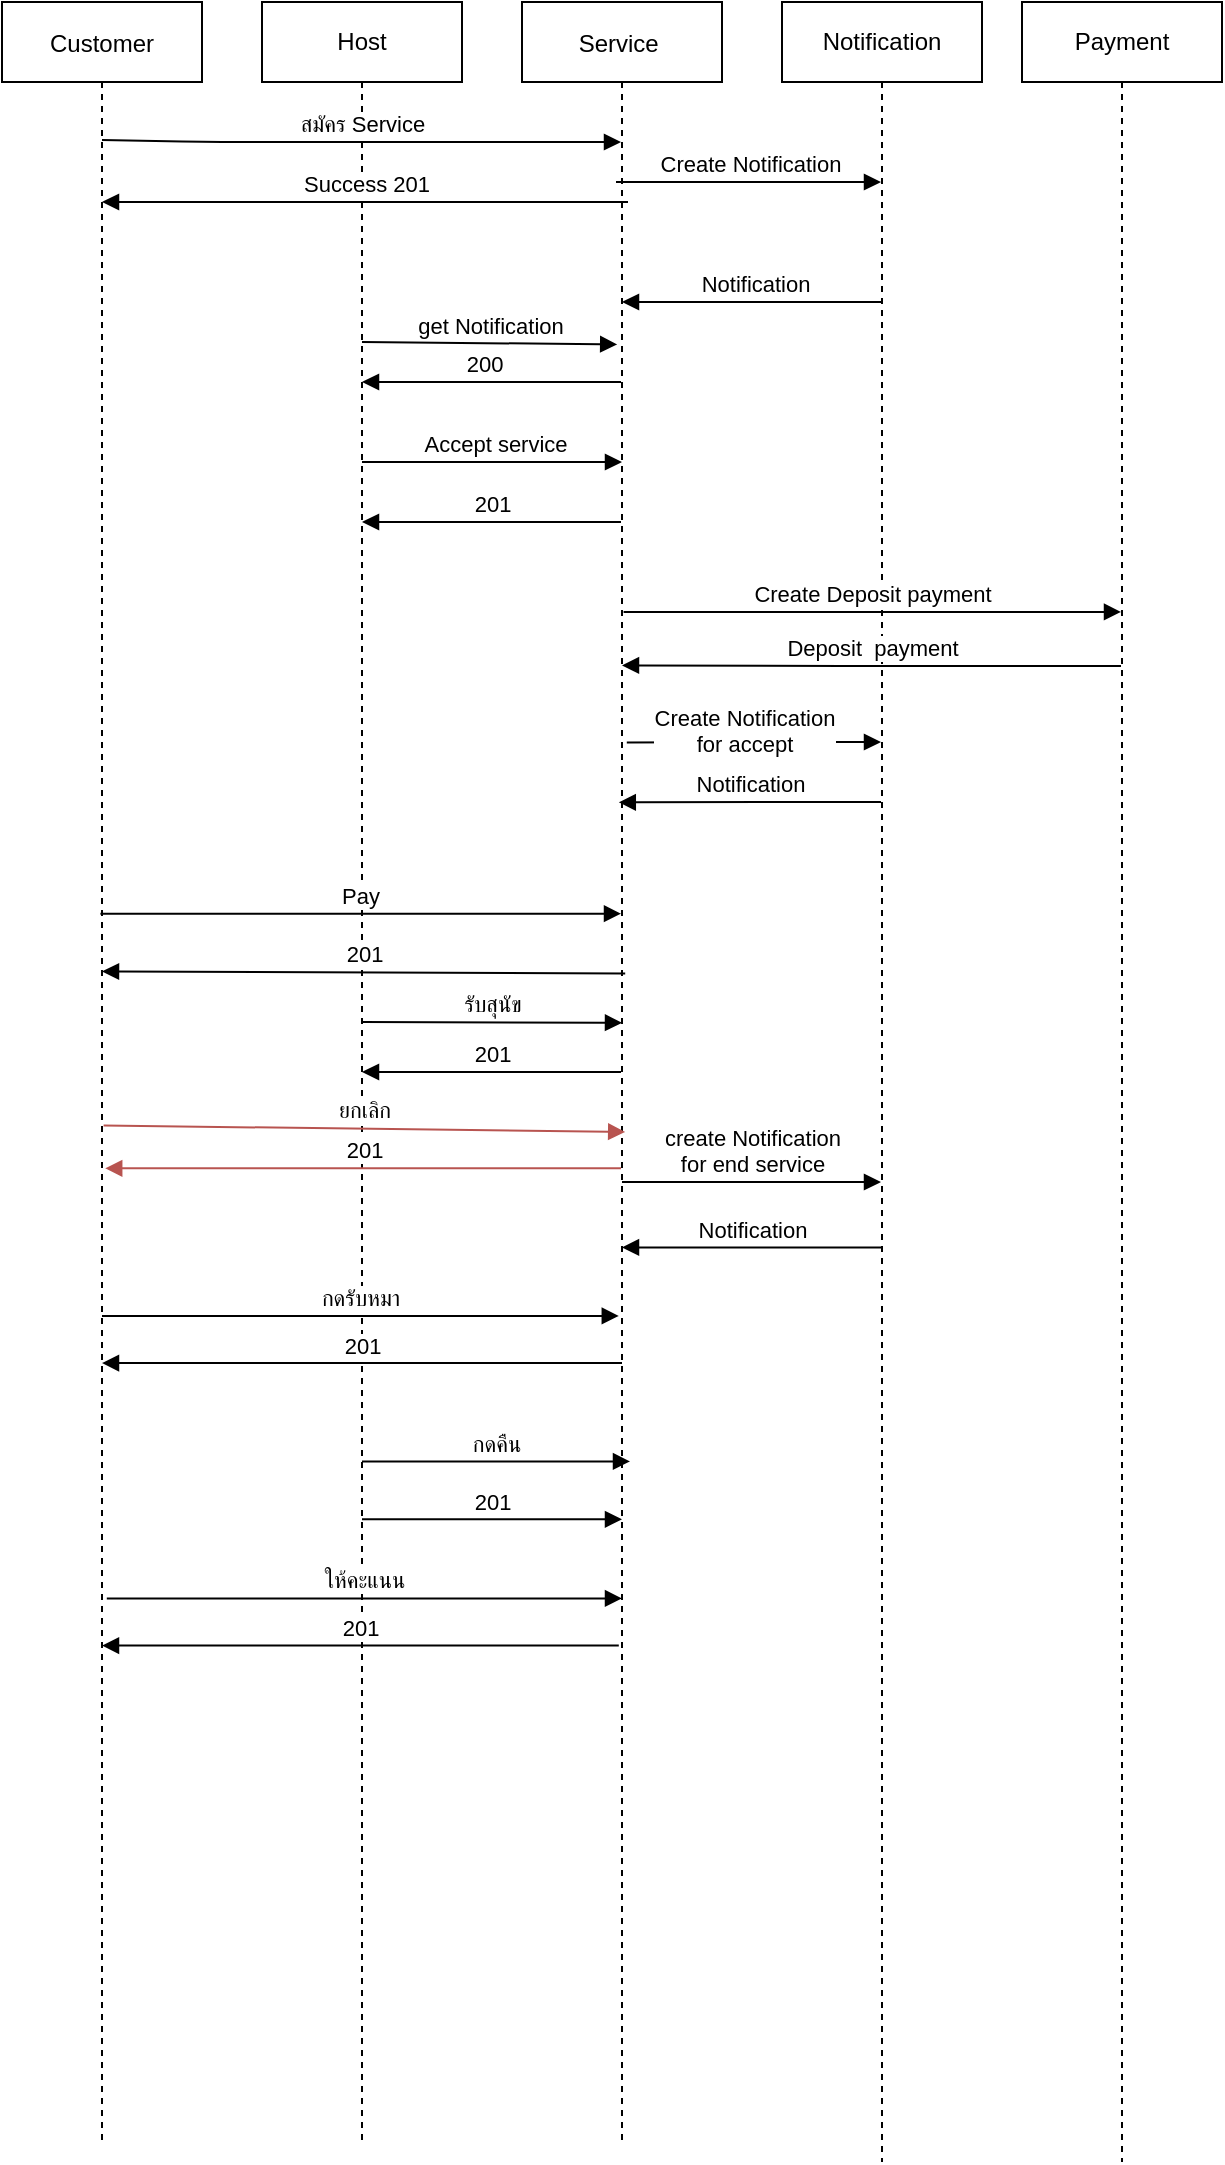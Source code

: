 <mxfile version="14.6.3" type="github">
  <diagram id="kgpKYQtTHZ0yAKxKKP6v" name="Page-1">
    <mxGraphModel dx="1038" dy="580" grid="1" gridSize="10" guides="1" tooltips="1" connect="1" arrows="1" fold="1" page="1" pageScale="1" pageWidth="850" pageHeight="1100" math="0" shadow="0">
      <root>
        <mxCell id="0" />
        <mxCell id="1" parent="0" />
        <mxCell id="3nuBFxr9cyL0pnOWT2aG-1" value="Customer" style="shape=umlLifeline;perimeter=lifelinePerimeter;container=1;collapsible=0;recursiveResize=0;rounded=0;shadow=0;strokeWidth=1;" parent="1" vertex="1">
          <mxGeometry x="100" y="80" width="100" height="1070" as="geometry" />
        </mxCell>
        <mxCell id="3nuBFxr9cyL0pnOWT2aG-5" value="Service " style="shape=umlLifeline;perimeter=lifelinePerimeter;container=1;collapsible=0;recursiveResize=0;rounded=0;shadow=0;strokeWidth=1;" parent="1" vertex="1">
          <mxGeometry x="360" y="80" width="100" height="1070" as="geometry" />
        </mxCell>
        <mxCell id="ohXcxpOozCTFB-AiFhN6-10" value="create Notification&lt;br&gt;for end service" style="html=1;verticalAlign=bottom;endArrow=block;" edge="1" parent="3nuBFxr9cyL0pnOWT2aG-5" target="vX45WFJF0L9HwvAfx8vY-3">
          <mxGeometry width="80" relative="1" as="geometry">
            <mxPoint x="50" y="590" as="sourcePoint" />
            <mxPoint x="130" y="590" as="targetPoint" />
          </mxGeometry>
        </mxCell>
        <mxCell id="vX45WFJF0L9HwvAfx8vY-2" value="Payment" style="shape=umlLifeline;perimeter=lifelinePerimeter;whiteSpace=wrap;html=1;container=1;collapsible=0;recursiveResize=0;outlineConnect=0;" parent="1" vertex="1">
          <mxGeometry x="610" y="80" width="100" height="1080" as="geometry" />
        </mxCell>
        <mxCell id="vX45WFJF0L9HwvAfx8vY-3" value="Notification" style="shape=umlLifeline;perimeter=lifelinePerimeter;whiteSpace=wrap;html=1;container=1;collapsible=0;recursiveResize=0;outlineConnect=0;" parent="1" vertex="1">
          <mxGeometry x="490" y="80" width="100" height="1080" as="geometry" />
        </mxCell>
        <mxCell id="vX45WFJF0L9HwvAfx8vY-1" value="Host" style="shape=umlLifeline;perimeter=lifelinePerimeter;whiteSpace=wrap;html=1;container=1;collapsible=0;recursiveResize=0;outlineConnect=0;" parent="1" vertex="1">
          <mxGeometry x="230" y="80" width="100" height="1070" as="geometry" />
        </mxCell>
        <mxCell id="vX45WFJF0L9HwvAfx8vY-32" value="get Notification" style="html=1;verticalAlign=bottom;endArrow=block;entryX=0.476;entryY=0.16;entryDx=0;entryDy=0;entryPerimeter=0;" parent="vX45WFJF0L9HwvAfx8vY-1" edge="1" target="3nuBFxr9cyL0pnOWT2aG-5">
          <mxGeometry width="80" relative="1" as="geometry">
            <mxPoint x="50" y="170" as="sourcePoint" />
            <mxPoint x="177" y="170" as="targetPoint" />
          </mxGeometry>
        </mxCell>
        <mxCell id="ohXcxpOozCTFB-AiFhN6-8" value="รับสุนัข" style="html=1;verticalAlign=bottom;endArrow=block;entryX=0.5;entryY=0.477;entryDx=0;entryDy=0;entryPerimeter=0;" edge="1" parent="vX45WFJF0L9HwvAfx8vY-1" target="3nuBFxr9cyL0pnOWT2aG-5">
          <mxGeometry width="80" relative="1" as="geometry">
            <mxPoint x="50" y="510" as="sourcePoint" />
            <mxPoint x="130" y="510" as="targetPoint" />
          </mxGeometry>
        </mxCell>
        <mxCell id="vX45WFJF0L9HwvAfx8vY-4" value="สมัคร Service" style="html=1;verticalAlign=bottom;endArrow=block;" parent="1" target="3nuBFxr9cyL0pnOWT2aG-5" edge="1">
          <mxGeometry width="80" relative="1" as="geometry">
            <mxPoint x="150" y="149" as="sourcePoint" />
            <mxPoint x="270" y="150" as="targetPoint" />
            <Array as="points">
              <mxPoint x="200" y="150" />
            </Array>
          </mxGeometry>
        </mxCell>
        <mxCell id="vX45WFJF0L9HwvAfx8vY-6" value="Success 201" style="html=1;verticalAlign=bottom;endArrow=block;" parent="1" target="3nuBFxr9cyL0pnOWT2aG-1" edge="1">
          <mxGeometry width="80" relative="1" as="geometry">
            <mxPoint x="413" y="180" as="sourcePoint" />
            <mxPoint x="400" y="200" as="targetPoint" />
            <Array as="points">
              <mxPoint x="370" y="180" />
              <mxPoint x="310" y="180" />
            </Array>
          </mxGeometry>
        </mxCell>
        <mxCell id="vX45WFJF0L9HwvAfx8vY-10" value="Create Notification" style="html=1;verticalAlign=bottom;endArrow=block;" parent="1" target="vX45WFJF0L9HwvAfx8vY-3" edge="1">
          <mxGeometry width="80" relative="1" as="geometry">
            <mxPoint x="407" y="170" as="sourcePoint" />
            <mxPoint x="520" y="210" as="targetPoint" />
          </mxGeometry>
        </mxCell>
        <mxCell id="vX45WFJF0L9HwvAfx8vY-11" value="&amp;nbsp;Notification" style="html=1;verticalAlign=bottom;endArrow=block;" parent="1" source="vX45WFJF0L9HwvAfx8vY-3" edge="1">
          <mxGeometry width="80" relative="1" as="geometry">
            <mxPoint x="470" y="230" as="sourcePoint" />
            <mxPoint x="410" y="230" as="targetPoint" />
            <Array as="points">
              <mxPoint x="480" y="230" />
            </Array>
          </mxGeometry>
        </mxCell>
        <mxCell id="vX45WFJF0L9HwvAfx8vY-14" value="&amp;nbsp;Accept service" style="html=1;verticalAlign=bottom;endArrow=block;" parent="1" source="vX45WFJF0L9HwvAfx8vY-1" edge="1">
          <mxGeometry width="80" relative="1" as="geometry">
            <mxPoint x="330" y="310" as="sourcePoint" />
            <mxPoint x="410" y="310" as="targetPoint" />
          </mxGeometry>
        </mxCell>
        <mxCell id="vX45WFJF0L9HwvAfx8vY-16" value="201" style="html=1;verticalAlign=bottom;endArrow=block;" parent="1" source="3nuBFxr9cyL0pnOWT2aG-5" target="vX45WFJF0L9HwvAfx8vY-1" edge="1">
          <mxGeometry width="80" relative="1" as="geometry">
            <mxPoint x="270" y="440" as="sourcePoint" />
            <mxPoint x="350" y="440" as="targetPoint" />
            <Array as="points">
              <mxPoint x="330" y="340" />
            </Array>
          </mxGeometry>
        </mxCell>
        <mxCell id="vX45WFJF0L9HwvAfx8vY-17" value="Create Notification&lt;br&gt;for accept" style="html=1;verticalAlign=bottom;endArrow=block;exitX=0.524;exitY=0.346;exitDx=0;exitDy=0;exitPerimeter=0;" parent="1" source="3nuBFxr9cyL0pnOWT2aG-5" target="vX45WFJF0L9HwvAfx8vY-3" edge="1">
          <mxGeometry x="-0.069" y="-10" width="80" relative="1" as="geometry">
            <mxPoint x="430" y="320" as="sourcePoint" />
            <mxPoint x="510" y="320" as="targetPoint" />
            <Array as="points">
              <mxPoint x="490" y="450" />
            </Array>
            <mxPoint as="offset" />
          </mxGeometry>
        </mxCell>
        <mxCell id="vX45WFJF0L9HwvAfx8vY-18" value="Notification" style="html=1;verticalAlign=bottom;endArrow=block;entryX=0.484;entryY=0.374;entryDx=0;entryDy=0;entryPerimeter=0;" parent="1" source="vX45WFJF0L9HwvAfx8vY-3" target="3nuBFxr9cyL0pnOWT2aG-5" edge="1">
          <mxGeometry width="80" relative="1" as="geometry">
            <mxPoint x="380" y="410" as="sourcePoint" />
            <mxPoint x="460" y="410" as="targetPoint" />
            <Array as="points">
              <mxPoint x="490" y="480" />
            </Array>
          </mxGeometry>
        </mxCell>
        <mxCell id="vX45WFJF0L9HwvAfx8vY-21" value="Create Deposit payment" style="html=1;verticalAlign=bottom;endArrow=block;exitX=0.508;exitY=0.285;exitDx=0;exitDy=0;exitPerimeter=0;" parent="1" edge="1" target="vX45WFJF0L9HwvAfx8vY-2" source="3nuBFxr9cyL0pnOWT2aG-5">
          <mxGeometry width="80" relative="1" as="geometry">
            <mxPoint x="414" y="320" as="sourcePoint" />
            <mxPoint x="666.5" y="320" as="targetPoint" />
          </mxGeometry>
        </mxCell>
        <mxCell id="vX45WFJF0L9HwvAfx8vY-22" value="Deposit&amp;nbsp; payment" style="html=1;verticalAlign=bottom;endArrow=block;entryX=0.5;entryY=0.31;entryDx=0;entryDy=0;entryPerimeter=0;" parent="1" source="vX45WFJF0L9HwvAfx8vY-2" target="3nuBFxr9cyL0pnOWT2aG-5" edge="1">
          <mxGeometry width="80" relative="1" as="geometry">
            <mxPoint x="450" y="450" as="sourcePoint" />
            <mxPoint x="530" y="450" as="targetPoint" />
            <Array as="points">
              <mxPoint x="530" y="412" />
            </Array>
          </mxGeometry>
        </mxCell>
        <mxCell id="vX45WFJF0L9HwvAfx8vY-25" value="200" style="html=1;verticalAlign=bottom;endArrow=block;" parent="1" source="3nuBFxr9cyL0pnOWT2aG-5" target="vX45WFJF0L9HwvAfx8vY-1" edge="1">
          <mxGeometry x="0.068" width="80" relative="1" as="geometry">
            <mxPoint x="300" y="390" as="sourcePoint" />
            <mxPoint x="380" y="390" as="targetPoint" />
            <Array as="points">
              <mxPoint x="340" y="270" />
              <mxPoint x="300" y="270" />
            </Array>
            <mxPoint as="offset" />
          </mxGeometry>
        </mxCell>
        <mxCell id="vX45WFJF0L9HwvAfx8vY-29" value="201" style="html=1;verticalAlign=bottom;endArrow=block;exitX=0.516;exitY=0.454;exitDx=0;exitDy=0;exitPerimeter=0;entryX=0.5;entryY=0.453;entryDx=0;entryDy=0;entryPerimeter=0;" parent="1" source="3nuBFxr9cyL0pnOWT2aG-5" edge="1" target="3nuBFxr9cyL0pnOWT2aG-1">
          <mxGeometry width="80" relative="1" as="geometry">
            <mxPoint x="190" y="620" as="sourcePoint" />
            <mxPoint x="150" y="590" as="targetPoint" />
          </mxGeometry>
        </mxCell>
        <mxCell id="vX45WFJF0L9HwvAfx8vY-28" value="Pay" style="html=1;verticalAlign=bottom;endArrow=block;exitX=0.492;exitY=0.426;exitDx=0;exitDy=0;exitPerimeter=0;" parent="1" target="3nuBFxr9cyL0pnOWT2aG-5" edge="1" source="3nuBFxr9cyL0pnOWT2aG-1">
          <mxGeometry width="80" relative="1" as="geometry">
            <mxPoint x="150" y="560" as="sourcePoint" />
            <mxPoint x="230" y="560" as="targetPoint" />
          </mxGeometry>
        </mxCell>
        <mxCell id="ohXcxpOozCTFB-AiFhN6-9" value="201" style="html=1;verticalAlign=bottom;endArrow=block;" edge="1" parent="1" source="3nuBFxr9cyL0pnOWT2aG-5" target="vX45WFJF0L9HwvAfx8vY-1">
          <mxGeometry width="80" relative="1" as="geometry">
            <mxPoint x="300" y="630" as="sourcePoint" />
            <mxPoint x="380" y="630" as="targetPoint" />
          </mxGeometry>
        </mxCell>
        <mxCell id="ohXcxpOozCTFB-AiFhN6-11" value="Notification" style="html=1;verticalAlign=bottom;endArrow=block;entryX=0.5;entryY=0.582;entryDx=0;entryDy=0;entryPerimeter=0;" edge="1" parent="1" source="vX45WFJF0L9HwvAfx8vY-3" target="3nuBFxr9cyL0pnOWT2aG-5">
          <mxGeometry width="80" relative="1" as="geometry">
            <mxPoint x="430" y="700" as="sourcePoint" />
            <mxPoint x="510" y="700" as="targetPoint" />
          </mxGeometry>
        </mxCell>
        <mxCell id="ohXcxpOozCTFB-AiFhN6-12" value="กดรับหมา" style="html=1;verticalAlign=bottom;endArrow=block;entryX=0.484;entryY=0.614;entryDx=0;entryDy=0;entryPerimeter=0;" edge="1" parent="1" source="3nuBFxr9cyL0pnOWT2aG-1" target="3nuBFxr9cyL0pnOWT2aG-5">
          <mxGeometry width="80" relative="1" as="geometry">
            <mxPoint x="180" y="740" as="sourcePoint" />
            <mxPoint x="340" y="740" as="targetPoint" />
          </mxGeometry>
        </mxCell>
        <mxCell id="ohXcxpOozCTFB-AiFhN6-13" value="201" style="html=1;verticalAlign=bottom;endArrow=block;exitX=0.5;exitY=0.636;exitDx=0;exitDy=0;exitPerimeter=0;" edge="1" parent="1" source="3nuBFxr9cyL0pnOWT2aG-5" target="3nuBFxr9cyL0pnOWT2aG-1">
          <mxGeometry width="80" relative="1" as="geometry">
            <mxPoint x="200" y="760" as="sourcePoint" />
            <mxPoint x="280" y="760" as="targetPoint" />
          </mxGeometry>
        </mxCell>
        <mxCell id="ohXcxpOozCTFB-AiFhN6-14" value="กดคืน" style="html=1;verticalAlign=bottom;endArrow=block;entryX=0.54;entryY=0.682;entryDx=0;entryDy=0;entryPerimeter=0;" edge="1" parent="1" source="vX45WFJF0L9HwvAfx8vY-1" target="3nuBFxr9cyL0pnOWT2aG-5">
          <mxGeometry width="80" relative="1" as="geometry">
            <mxPoint x="300" y="810" as="sourcePoint" />
            <mxPoint x="380" y="810" as="targetPoint" />
          </mxGeometry>
        </mxCell>
        <mxCell id="ohXcxpOozCTFB-AiFhN6-15" value="201" style="html=1;verticalAlign=bottom;endArrow=block;entryX=0.5;entryY=0.709;entryDx=0;entryDy=0;entryPerimeter=0;" edge="1" parent="1" source="vX45WFJF0L9HwvAfx8vY-1" target="3nuBFxr9cyL0pnOWT2aG-5">
          <mxGeometry width="80" relative="1" as="geometry">
            <mxPoint x="290" y="840" as="sourcePoint" />
            <mxPoint x="370" y="840" as="targetPoint" />
          </mxGeometry>
        </mxCell>
        <mxCell id="ohXcxpOozCTFB-AiFhN6-16" value="ยกเลิก" style="html=1;verticalAlign=bottom;endArrow=block;entryX=0.516;entryY=0.528;entryDx=0;entryDy=0;entryPerimeter=0;exitX=0.508;exitY=0.525;exitDx=0;exitDy=0;exitPerimeter=0;fillColor=#f8cecc;strokeColor=#b85450;" edge="1" parent="1" source="3nuBFxr9cyL0pnOWT2aG-1" target="3nuBFxr9cyL0pnOWT2aG-5">
          <mxGeometry width="80" relative="1" as="geometry">
            <mxPoint x="150" y="630" as="sourcePoint" />
            <mxPoint x="230" y="630" as="targetPoint" />
          </mxGeometry>
        </mxCell>
        <mxCell id="ohXcxpOozCTFB-AiFhN6-17" value="201" style="html=1;verticalAlign=bottom;endArrow=block;entryX=0.516;entryY=0.545;entryDx=0;entryDy=0;entryPerimeter=0;fillColor=#f8cecc;strokeColor=#b85450;" edge="1" parent="1" source="3nuBFxr9cyL0pnOWT2aG-5" target="3nuBFxr9cyL0pnOWT2aG-1">
          <mxGeometry width="80" relative="1" as="geometry">
            <mxPoint x="180" y="660" as="sourcePoint" />
            <mxPoint x="260" y="660" as="targetPoint" />
          </mxGeometry>
        </mxCell>
        <mxCell id="ohXcxpOozCTFB-AiFhN6-19" value="ให้คะแนน" style="html=1;verticalAlign=bottom;endArrow=block;exitX=0.524;exitY=0.746;exitDx=0;exitDy=0;exitPerimeter=0;entryX=0.5;entryY=0.746;entryDx=0;entryDy=0;entryPerimeter=0;" edge="1" parent="1" source="3nuBFxr9cyL0pnOWT2aG-1" target="3nuBFxr9cyL0pnOWT2aG-5">
          <mxGeometry width="80" relative="1" as="geometry">
            <mxPoint x="180" y="880" as="sourcePoint" />
            <mxPoint x="260" y="880" as="targetPoint" />
          </mxGeometry>
        </mxCell>
        <mxCell id="ohXcxpOozCTFB-AiFhN6-20" value="201" style="html=1;verticalAlign=bottom;endArrow=block;exitX=0.484;exitY=0.768;exitDx=0;exitDy=0;exitPerimeter=0;" edge="1" parent="1" source="3nuBFxr9cyL0pnOWT2aG-5" target="3nuBFxr9cyL0pnOWT2aG-1">
          <mxGeometry width="80" relative="1" as="geometry">
            <mxPoint x="200" y="910" as="sourcePoint" />
            <mxPoint x="280" y="910" as="targetPoint" />
          </mxGeometry>
        </mxCell>
      </root>
    </mxGraphModel>
  </diagram>
</mxfile>
